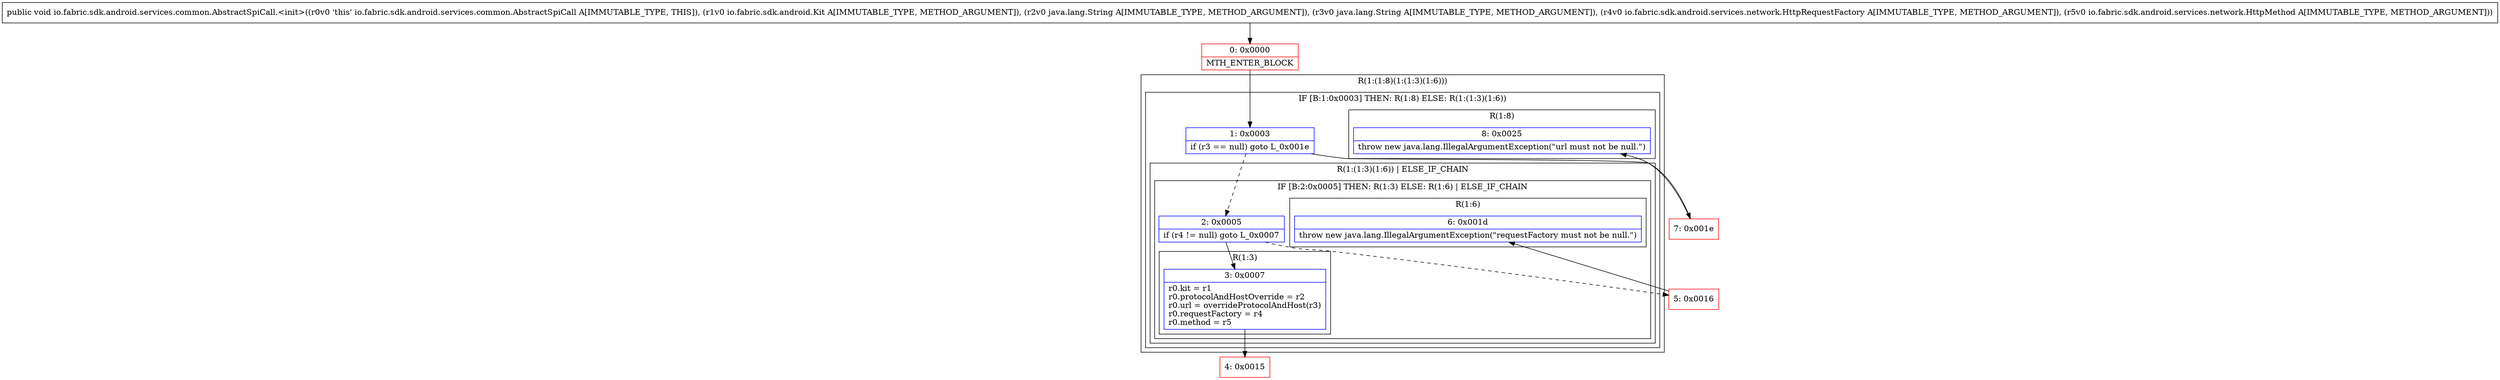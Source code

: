 digraph "CFG forio.fabric.sdk.android.services.common.AbstractSpiCall.\<init\>(Lio\/fabric\/sdk\/android\/Kit;Ljava\/lang\/String;Ljava\/lang\/String;Lio\/fabric\/sdk\/android\/services\/network\/HttpRequestFactory;Lio\/fabric\/sdk\/android\/services\/network\/HttpMethod;)V" {
subgraph cluster_Region_1576719523 {
label = "R(1:(1:8)(1:(1:3)(1:6)))";
node [shape=record,color=blue];
subgraph cluster_IfRegion_322902121 {
label = "IF [B:1:0x0003] THEN: R(1:8) ELSE: R(1:(1:3)(1:6))";
node [shape=record,color=blue];
Node_1 [shape=record,label="{1\:\ 0x0003|if (r3 == null) goto L_0x001e\l}"];
subgraph cluster_Region_1599557586 {
label = "R(1:8)";
node [shape=record,color=blue];
Node_8 [shape=record,label="{8\:\ 0x0025|throw new java.lang.IllegalArgumentException(\"url must not be null.\")\l}"];
}
subgraph cluster_Region_1275950166 {
label = "R(1:(1:3)(1:6)) | ELSE_IF_CHAIN\l";
node [shape=record,color=blue];
subgraph cluster_IfRegion_1197080248 {
label = "IF [B:2:0x0005] THEN: R(1:3) ELSE: R(1:6) | ELSE_IF_CHAIN\l";
node [shape=record,color=blue];
Node_2 [shape=record,label="{2\:\ 0x0005|if (r4 != null) goto L_0x0007\l}"];
subgraph cluster_Region_751716970 {
label = "R(1:3)";
node [shape=record,color=blue];
Node_3 [shape=record,label="{3\:\ 0x0007|r0.kit = r1\lr0.protocolAndHostOverride = r2\lr0.url = overrideProtocolAndHost(r3)\lr0.requestFactory = r4\lr0.method = r5\l}"];
}
subgraph cluster_Region_1224911358 {
label = "R(1:6)";
node [shape=record,color=blue];
Node_6 [shape=record,label="{6\:\ 0x001d|throw new java.lang.IllegalArgumentException(\"requestFactory must not be null.\")\l}"];
}
}
}
}
}
Node_0 [shape=record,color=red,label="{0\:\ 0x0000|MTH_ENTER_BLOCK\l}"];
Node_4 [shape=record,color=red,label="{4\:\ 0x0015}"];
Node_5 [shape=record,color=red,label="{5\:\ 0x0016}"];
Node_7 [shape=record,color=red,label="{7\:\ 0x001e}"];
MethodNode[shape=record,label="{public void io.fabric.sdk.android.services.common.AbstractSpiCall.\<init\>((r0v0 'this' io.fabric.sdk.android.services.common.AbstractSpiCall A[IMMUTABLE_TYPE, THIS]), (r1v0 io.fabric.sdk.android.Kit A[IMMUTABLE_TYPE, METHOD_ARGUMENT]), (r2v0 java.lang.String A[IMMUTABLE_TYPE, METHOD_ARGUMENT]), (r3v0 java.lang.String A[IMMUTABLE_TYPE, METHOD_ARGUMENT]), (r4v0 io.fabric.sdk.android.services.network.HttpRequestFactory A[IMMUTABLE_TYPE, METHOD_ARGUMENT]), (r5v0 io.fabric.sdk.android.services.network.HttpMethod A[IMMUTABLE_TYPE, METHOD_ARGUMENT])) }"];
MethodNode -> Node_0;
Node_1 -> Node_2[style=dashed];
Node_1 -> Node_7;
Node_2 -> Node_3;
Node_2 -> Node_5[style=dashed];
Node_3 -> Node_4;
Node_0 -> Node_1;
Node_5 -> Node_6;
Node_7 -> Node_8;
}

